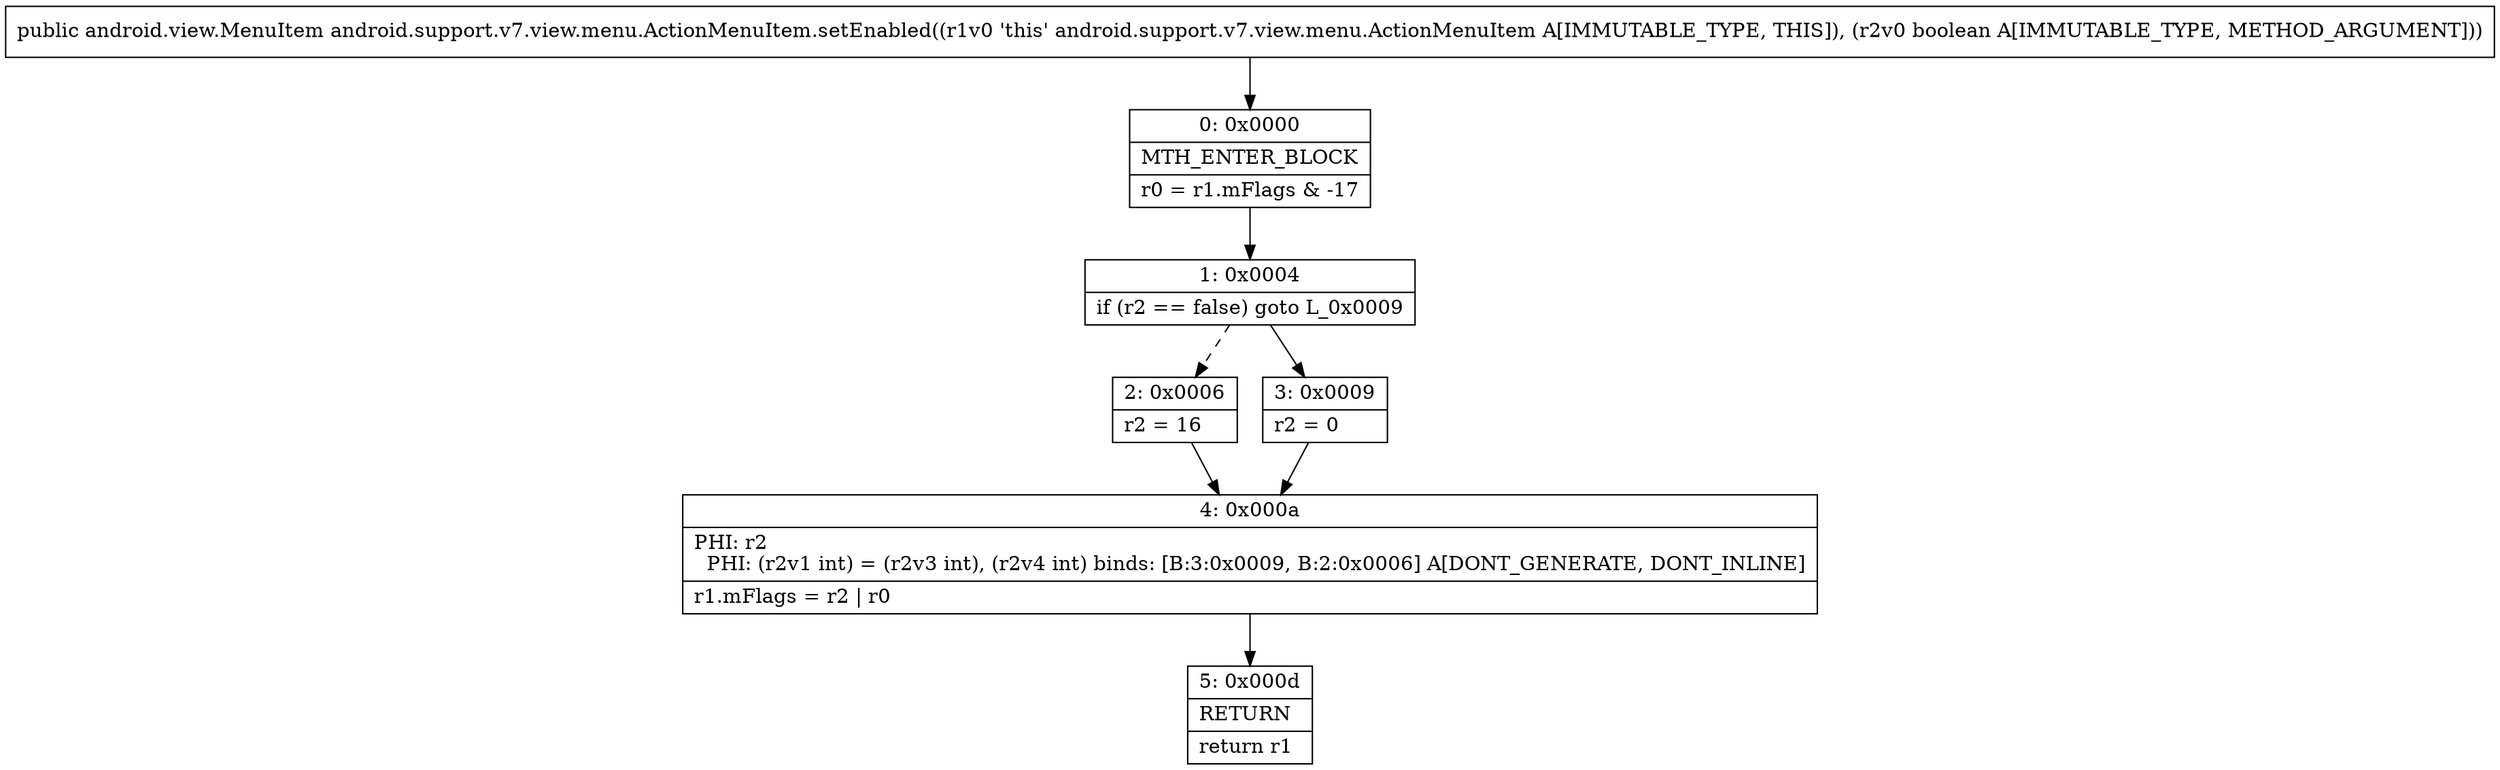 digraph "CFG forandroid.support.v7.view.menu.ActionMenuItem.setEnabled(Z)Landroid\/view\/MenuItem;" {
Node_0 [shape=record,label="{0\:\ 0x0000|MTH_ENTER_BLOCK\l|r0 = r1.mFlags & \-17\l}"];
Node_1 [shape=record,label="{1\:\ 0x0004|if (r2 == false) goto L_0x0009\l}"];
Node_2 [shape=record,label="{2\:\ 0x0006|r2 = 16\l}"];
Node_3 [shape=record,label="{3\:\ 0x0009|r2 = 0\l}"];
Node_4 [shape=record,label="{4\:\ 0x000a|PHI: r2 \l  PHI: (r2v1 int) = (r2v3 int), (r2v4 int) binds: [B:3:0x0009, B:2:0x0006] A[DONT_GENERATE, DONT_INLINE]\l|r1.mFlags = r2 \| r0\l}"];
Node_5 [shape=record,label="{5\:\ 0x000d|RETURN\l|return r1\l}"];
MethodNode[shape=record,label="{public android.view.MenuItem android.support.v7.view.menu.ActionMenuItem.setEnabled((r1v0 'this' android.support.v7.view.menu.ActionMenuItem A[IMMUTABLE_TYPE, THIS]), (r2v0 boolean A[IMMUTABLE_TYPE, METHOD_ARGUMENT])) }"];
MethodNode -> Node_0;
Node_0 -> Node_1;
Node_1 -> Node_2[style=dashed];
Node_1 -> Node_3;
Node_2 -> Node_4;
Node_3 -> Node_4;
Node_4 -> Node_5;
}

